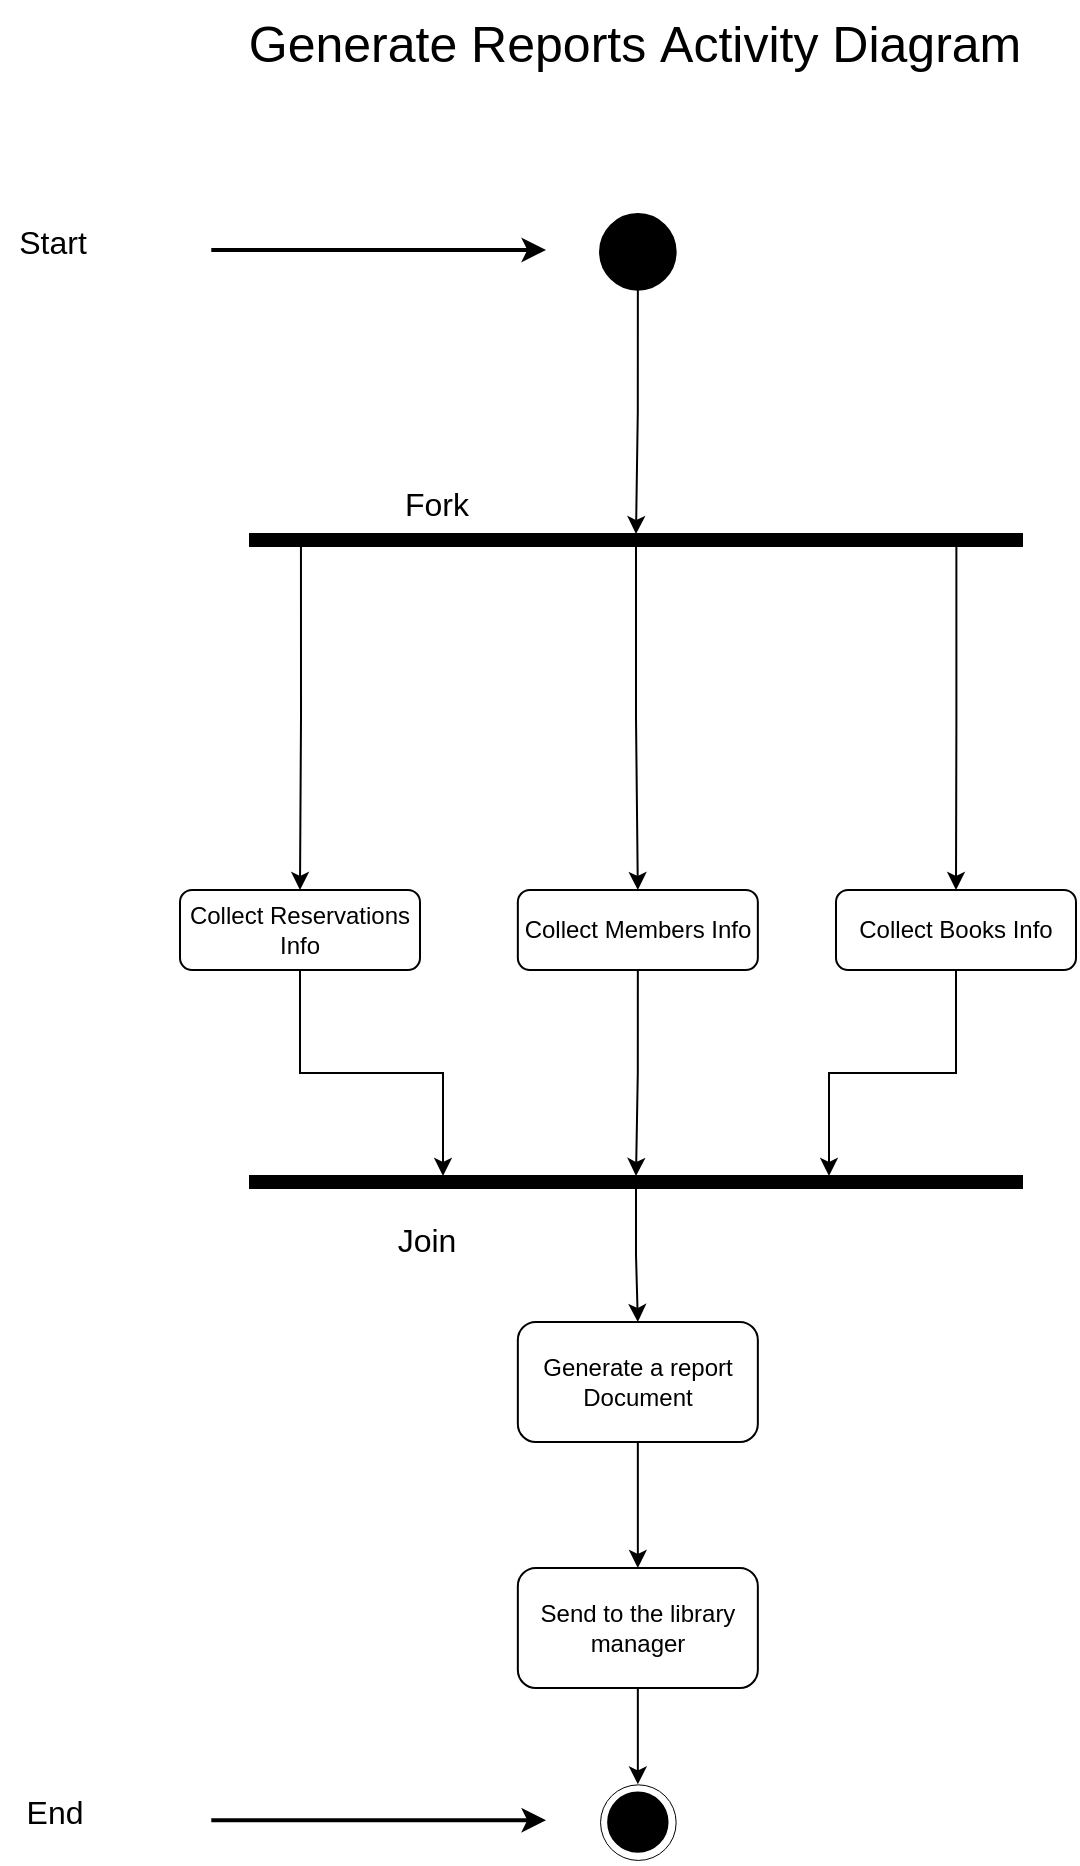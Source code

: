 <mxfile version="24.0.4" type="device">
  <diagram name="Page-1" id="PlogBAuquy3NyxP3YzZk">
    <mxGraphModel dx="1600" dy="2154" grid="0" gridSize="10" guides="1" tooltips="1" connect="1" arrows="1" fold="1" page="1" pageScale="1" pageWidth="827" pageHeight="1169" math="0" shadow="0">
      <root>
        <mxCell id="0" />
        <mxCell id="1" parent="0" />
        <mxCell id="7Se4oC-TnPz3JseUxT82-1" value="&lt;span style=&quot;background-color: initial;&quot;&gt;Generate Reports&lt;/span&gt;&lt;span style=&quot;background-color: initial;&quot;&gt;&amp;nbsp;Activity Diagram&lt;/span&gt;" style="text;html=1;align=center;verticalAlign=middle;resizable=0;points=[];autosize=1;strokeColor=none;fillColor=none;fontSize=25;" vertex="1" parent="1">
          <mxGeometry x="212" y="-993" width="403" height="42" as="geometry" />
        </mxCell>
        <mxCell id="7Se4oC-TnPz3JseUxT82-3" style="edgeStyle=orthogonalEdgeStyle;rounded=0;orthogonalLoop=1;jettySize=auto;html=1;exitX=0.5;exitY=1;exitDx=0;exitDy=0;entryX=0.5;entryY=0;entryDx=0;entryDy=0;" edge="1" parent="1" source="7Se4oC-TnPz3JseUxT82-4" target="7Se4oC-TnPz3JseUxT82-29">
          <mxGeometry relative="1" as="geometry">
            <mxPoint x="415.924" y="-726.686" as="targetPoint" />
          </mxGeometry>
        </mxCell>
        <mxCell id="7Se4oC-TnPz3JseUxT82-4" value="" style="ellipse;whiteSpace=wrap;html=1;aspect=fixed;fillColor=#000000;container=0;" vertex="1" parent="1">
          <mxGeometry x="397.026" y="-885.975" width="37.797" height="37.797" as="geometry" />
        </mxCell>
        <mxCell id="7Se4oC-TnPz3JseUxT82-21" value="" style="group" vertex="1" connectable="0" parent="1">
          <mxGeometry x="97.348" y="-888" width="272.68" height="41.847" as="geometry" />
        </mxCell>
        <mxCell id="7Se4oC-TnPz3JseUxT82-22" value="" style="endArrow=classic;html=1;rounded=0;jumpSize=20;strokeWidth=2;" edge="1" parent="7Se4oC-TnPz3JseUxT82-21">
          <mxGeometry width="50" height="50" relative="1" as="geometry">
            <mxPoint x="105.292" y="19.965" as="sourcePoint" />
            <mxPoint x="272.68" y="19.965" as="targetPoint" />
          </mxGeometry>
        </mxCell>
        <mxCell id="7Se4oC-TnPz3JseUxT82-23" value="Start" style="text;html=1;align=center;verticalAlign=middle;resizable=0;points=[];autosize=1;strokeColor=none;fillColor=none;container=0;fontSize=16;" vertex="1" parent="7Se4oC-TnPz3JseUxT82-21">
          <mxGeometry width="52" height="31" as="geometry" />
        </mxCell>
        <mxCell id="7Se4oC-TnPz3JseUxT82-31" style="edgeStyle=orthogonalEdgeStyle;rounded=0;orthogonalLoop=1;jettySize=auto;html=1;exitX=0.5;exitY=1;exitDx=0;exitDy=0;entryX=0.5;entryY=0;entryDx=0;entryDy=0;" edge="1" parent="1" source="7Se4oC-TnPz3JseUxT82-29" target="7Se4oC-TnPz3JseUxT82-37">
          <mxGeometry relative="1" as="geometry">
            <mxPoint x="414.273" y="-563.667" as="targetPoint" />
          </mxGeometry>
        </mxCell>
        <mxCell id="7Se4oC-TnPz3JseUxT82-32" style="edgeStyle=orthogonalEdgeStyle;rounded=0;orthogonalLoop=1;jettySize=auto;html=1;exitX=0.915;exitY=0.5;exitDx=0;exitDy=0;exitPerimeter=0;entryX=0.5;entryY=0;entryDx=0;entryDy=0;" edge="1" parent="1" source="7Se4oC-TnPz3JseUxT82-29" target="7Se4oC-TnPz3JseUxT82-35">
          <mxGeometry relative="1" as="geometry">
            <mxPoint x="511.242" y="-569.727" as="targetPoint" />
          </mxGeometry>
        </mxCell>
        <mxCell id="7Se4oC-TnPz3JseUxT82-33" style="edgeStyle=orthogonalEdgeStyle;rounded=0;orthogonalLoop=1;jettySize=auto;html=1;exitX=0.066;exitY=0.773;exitDx=0;exitDy=0;exitPerimeter=0;entryX=0.5;entryY=0;entryDx=0;entryDy=0;" edge="1" parent="1" source="7Se4oC-TnPz3JseUxT82-29" target="7Se4oC-TnPz3JseUxT82-36">
          <mxGeometry relative="1" as="geometry">
            <mxPoint x="318.515" y="-564.273" as="targetPoint" />
          </mxGeometry>
        </mxCell>
        <mxCell id="7Se4oC-TnPz3JseUxT82-29" value="" style="rounded=0;whiteSpace=wrap;html=1;fillColor=#000000;" vertex="1" parent="1">
          <mxGeometry x="222" y="-726" width="386" height="6" as="geometry" />
        </mxCell>
        <mxCell id="7Se4oC-TnPz3JseUxT82-34" value="Fork" style="text;html=1;align=center;verticalAlign=middle;resizable=0;points=[];autosize=1;strokeColor=none;fillColor=none;fontSize=16;" vertex="1" parent="1">
          <mxGeometry x="290" y="-757" width="50" height="31" as="geometry" />
        </mxCell>
        <mxCell id="7Se4oC-TnPz3JseUxT82-40" style="edgeStyle=orthogonalEdgeStyle;rounded=0;orthogonalLoop=1;jettySize=auto;html=1;exitX=0.5;exitY=1;exitDx=0;exitDy=0;entryX=0.75;entryY=0;entryDx=0;entryDy=0;" edge="1" parent="1" source="7Se4oC-TnPz3JseUxT82-35" target="7Se4oC-TnPz3JseUxT82-39">
          <mxGeometry relative="1" as="geometry" />
        </mxCell>
        <mxCell id="7Se4oC-TnPz3JseUxT82-35" value="Collect Books Info" style="rounded=1;whiteSpace=wrap;html=1;" vertex="1" parent="1">
          <mxGeometry x="515" y="-548" width="120" height="40" as="geometry" />
        </mxCell>
        <mxCell id="7Se4oC-TnPz3JseUxT82-42" style="edgeStyle=orthogonalEdgeStyle;rounded=0;orthogonalLoop=1;jettySize=auto;html=1;exitX=0.5;exitY=1;exitDx=0;exitDy=0;entryX=0.25;entryY=0;entryDx=0;entryDy=0;" edge="1" parent="1" source="7Se4oC-TnPz3JseUxT82-36" target="7Se4oC-TnPz3JseUxT82-39">
          <mxGeometry relative="1" as="geometry" />
        </mxCell>
        <mxCell id="7Se4oC-TnPz3JseUxT82-36" value="Collect Reservations Info" style="rounded=1;whiteSpace=wrap;html=1;" vertex="1" parent="1">
          <mxGeometry x="187" y="-548" width="120" height="40" as="geometry" />
        </mxCell>
        <mxCell id="7Se4oC-TnPz3JseUxT82-41" style="edgeStyle=orthogonalEdgeStyle;rounded=0;orthogonalLoop=1;jettySize=auto;html=1;exitX=0.5;exitY=1;exitDx=0;exitDy=0;entryX=0.5;entryY=0;entryDx=0;entryDy=0;" edge="1" parent="1" source="7Se4oC-TnPz3JseUxT82-37" target="7Se4oC-TnPz3JseUxT82-39">
          <mxGeometry relative="1" as="geometry" />
        </mxCell>
        <mxCell id="7Se4oC-TnPz3JseUxT82-37" value="Collect Members Info" style="rounded=1;whiteSpace=wrap;html=1;" vertex="1" parent="1">
          <mxGeometry x="355.92" y="-548" width="120" height="40" as="geometry" />
        </mxCell>
        <mxCell id="7Se4oC-TnPz3JseUxT82-46" style="edgeStyle=orthogonalEdgeStyle;rounded=0;orthogonalLoop=1;jettySize=auto;html=1;exitX=0.5;exitY=1;exitDx=0;exitDy=0;entryX=0.5;entryY=0;entryDx=0;entryDy=0;" edge="1" parent="1" source="7Se4oC-TnPz3JseUxT82-38" target="7Se4oC-TnPz3JseUxT82-45">
          <mxGeometry relative="1" as="geometry" />
        </mxCell>
        <mxCell id="7Se4oC-TnPz3JseUxT82-38" value="Generate a report Document" style="rounded=1;whiteSpace=wrap;html=1;" vertex="1" parent="1">
          <mxGeometry x="355.92" y="-332" width="120" height="60" as="geometry" />
        </mxCell>
        <mxCell id="7Se4oC-TnPz3JseUxT82-43" style="edgeStyle=orthogonalEdgeStyle;rounded=0;orthogonalLoop=1;jettySize=auto;html=1;exitX=0.5;exitY=1;exitDx=0;exitDy=0;entryX=0.5;entryY=0;entryDx=0;entryDy=0;" edge="1" parent="1" source="7Se4oC-TnPz3JseUxT82-39" target="7Se4oC-TnPz3JseUxT82-38">
          <mxGeometry relative="1" as="geometry" />
        </mxCell>
        <mxCell id="7Se4oC-TnPz3JseUxT82-39" value="" style="rounded=0;whiteSpace=wrap;html=1;fillColor=#000000;" vertex="1" parent="1">
          <mxGeometry x="222" y="-405" width="386" height="6" as="geometry" />
        </mxCell>
        <mxCell id="7Se4oC-TnPz3JseUxT82-44" value="" style="group" vertex="1" connectable="0" parent="1">
          <mxGeometry x="101.398" y="-102.847" width="333.425" height="41.847" as="geometry" />
        </mxCell>
        <mxCell id="7Se4oC-TnPz3JseUxT82-12" value="" style="group" vertex="1" connectable="0" parent="7Se4oC-TnPz3JseUxT82-44">
          <mxGeometry x="295.628" y="2.025" width="37.797" height="37.797" as="geometry" />
        </mxCell>
        <mxCell id="7Se4oC-TnPz3JseUxT82-13" value="" style="ellipse;whiteSpace=wrap;html=1;aspect=fixed;fillColor=none;container=0;strokeWidth=0.5;" vertex="1" parent="7Se4oC-TnPz3JseUxT82-12">
          <mxGeometry width="37.797" height="37.797" as="geometry" />
        </mxCell>
        <mxCell id="7Se4oC-TnPz3JseUxT82-14" value="" style="ellipse;whiteSpace=wrap;html=1;aspect=fixed;fillColor=#000000;container=0;" vertex="1" parent="7Se4oC-TnPz3JseUxT82-12">
          <mxGeometry x="4.05" y="4.05" width="29.698" height="29.698" as="geometry" />
        </mxCell>
        <mxCell id="7Se4oC-TnPz3JseUxT82-24" value="" style="group" vertex="1" connectable="0" parent="7Se4oC-TnPz3JseUxT82-44">
          <mxGeometry width="268.63" height="41.847" as="geometry" />
        </mxCell>
        <mxCell id="7Se4oC-TnPz3JseUxT82-25" value="" style="endArrow=classic;html=1;rounded=0;jumpSize=20;strokeWidth=2;" edge="1" parent="7Se4oC-TnPz3JseUxT82-24">
          <mxGeometry width="50" height="50" relative="1" as="geometry">
            <mxPoint x="101.243" y="19.965" as="sourcePoint" />
            <mxPoint x="268.63" y="19.965" as="targetPoint" />
          </mxGeometry>
        </mxCell>
        <mxCell id="7Se4oC-TnPz3JseUxT82-26" value="End" style="text;html=1;align=center;verticalAlign=middle;resizable=0;points=[];autosize=1;strokeColor=none;fillColor=none;container=0;fontSize=16;" vertex="1" parent="7Se4oC-TnPz3JseUxT82-24">
          <mxGeometry width="46" height="31" as="geometry" />
        </mxCell>
        <mxCell id="7Se4oC-TnPz3JseUxT82-47" style="edgeStyle=orthogonalEdgeStyle;rounded=0;orthogonalLoop=1;jettySize=auto;html=1;exitX=0.5;exitY=1;exitDx=0;exitDy=0;entryX=0.5;entryY=0;entryDx=0;entryDy=0;" edge="1" parent="1" source="7Se4oC-TnPz3JseUxT82-45" target="7Se4oC-TnPz3JseUxT82-13">
          <mxGeometry relative="1" as="geometry" />
        </mxCell>
        <mxCell id="7Se4oC-TnPz3JseUxT82-45" value="Send to the library manager" style="rounded=1;whiteSpace=wrap;html=1;" vertex="1" parent="1">
          <mxGeometry x="355.92" y="-209" width="120" height="60" as="geometry" />
        </mxCell>
        <mxCell id="7Se4oC-TnPz3JseUxT82-48" value="Join" style="text;html=1;align=center;verticalAlign=middle;resizable=0;points=[];autosize=1;strokeColor=none;fillColor=none;fontSize=16;" vertex="1" parent="1">
          <mxGeometry x="286" y="-389" width="47" height="31" as="geometry" />
        </mxCell>
      </root>
    </mxGraphModel>
  </diagram>
</mxfile>
